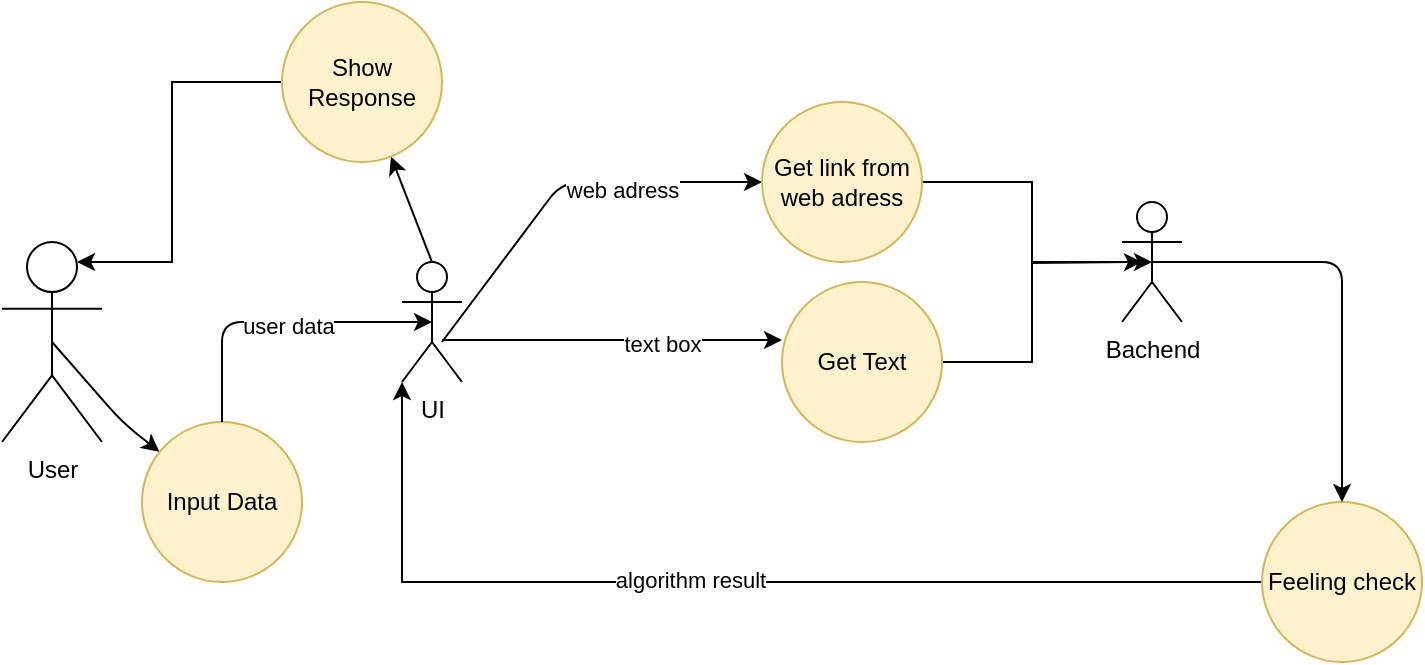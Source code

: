 <mxfile version="13.10.4" type="device"><diagram id="qJ8L3UYcrzf-ik0qKOXo" name="Page-1"><mxGraphModel dx="1038" dy="547" grid="1" gridSize="10" guides="1" tooltips="1" connect="1" arrows="1" fold="1" page="1" pageScale="1" pageWidth="850" pageHeight="1100" math="0" shadow="0"><root><mxCell id="0"/><mxCell id="1" parent="0"/><mxCell id="SlqSHjWJwvGSP_j0OW0c-1" value="User" style="shape=umlActor;verticalLabelPosition=bottom;verticalAlign=top;html=1;outlineConnect=0;" vertex="1" parent="1"><mxGeometry x="10" y="200" width="50" height="100" as="geometry"/></mxCell><mxCell id="SlqSHjWJwvGSP_j0OW0c-7" style="edgeStyle=orthogonalEdgeStyle;rounded=0;orthogonalLoop=1;jettySize=auto;html=1;" edge="1" parent="1"><mxGeometry relative="1" as="geometry"><mxPoint x="400" y="249" as="targetPoint"/><mxPoint x="230" y="249" as="sourcePoint"/><Array as="points"><mxPoint x="320" y="249"/><mxPoint x="320" y="249"/></Array></mxGeometry></mxCell><mxCell id="SlqSHjWJwvGSP_j0OW0c-17" value="text box" style="edgeLabel;html=1;align=center;verticalAlign=middle;resizable=0;points=[];" vertex="1" connectable="0" parent="SlqSHjWJwvGSP_j0OW0c-7"><mxGeometry x="0.294" y="-2" relative="1" as="geometry"><mxPoint as="offset"/></mxGeometry></mxCell><mxCell id="SlqSHjWJwvGSP_j0OW0c-6" value="" style="endArrow=classic;html=1;exitX=1;exitY=0.5;exitDx=0;exitDy=0;" edge="1" parent="1"><mxGeometry width="50" height="50" relative="1" as="geometry"><mxPoint x="230" y="250" as="sourcePoint"/><mxPoint x="390" y="170" as="targetPoint"/><Array as="points"><mxPoint x="290" y="170"/></Array></mxGeometry></mxCell><mxCell id="SlqSHjWJwvGSP_j0OW0c-16" value="web adress" style="edgeLabel;html=1;align=center;verticalAlign=middle;resizable=0;points=[];" vertex="1" connectable="0" parent="SlqSHjWJwvGSP_j0OW0c-6"><mxGeometry x="0.3" y="-4" relative="1" as="geometry"><mxPoint as="offset"/></mxGeometry></mxCell><mxCell id="SlqSHjWJwvGSP_j0OW0c-20" style="edgeStyle=orthogonalEdgeStyle;rounded=0;orthogonalLoop=1;jettySize=auto;html=1;exitX=1;exitY=0.5;exitDx=0;exitDy=0;entryX=0.5;entryY=0.5;entryDx=0;entryDy=0;entryPerimeter=0;" edge="1" parent="1" source="SlqSHjWJwvGSP_j0OW0c-8" target="SlqSHjWJwvGSP_j0OW0c-15"><mxGeometry relative="1" as="geometry"/></mxCell><mxCell id="SlqSHjWJwvGSP_j0OW0c-8" value="Get Text" style="ellipse;whiteSpace=wrap;html=1;aspect=fixed;fillColor=#fff2cc;strokeColor=#d6b656;" vertex="1" parent="1"><mxGeometry x="400" y="220" width="80" height="80" as="geometry"/></mxCell><mxCell id="SlqSHjWJwvGSP_j0OW0c-19" style="edgeStyle=orthogonalEdgeStyle;rounded=0;orthogonalLoop=1;jettySize=auto;html=1;exitX=1;exitY=0.5;exitDx=0;exitDy=0;" edge="1" parent="1" source="SlqSHjWJwvGSP_j0OW0c-9"><mxGeometry relative="1" as="geometry"><mxPoint x="580" y="210" as="targetPoint"/></mxGeometry></mxCell><mxCell id="SlqSHjWJwvGSP_j0OW0c-9" value="Get link from web adress" style="ellipse;whiteSpace=wrap;html=1;aspect=fixed;fillColor=#fff2cc;strokeColor=#d6b656;" vertex="1" parent="1"><mxGeometry x="390" y="130" width="80" height="80" as="geometry"/></mxCell><mxCell id="SlqSHjWJwvGSP_j0OW0c-13" value="UI" style="shape=umlActor;verticalLabelPosition=bottom;verticalAlign=top;html=1;outlineConnect=0;" vertex="1" parent="1"><mxGeometry x="210" y="210" width="30" height="60" as="geometry"/></mxCell><mxCell id="SlqSHjWJwvGSP_j0OW0c-15" value="Bachend" style="shape=umlActor;verticalLabelPosition=bottom;verticalAlign=top;html=1;outlineConnect=0;" vertex="1" parent="1"><mxGeometry x="570" y="180" width="30" height="60" as="geometry"/></mxCell><mxCell id="SlqSHjWJwvGSP_j0OW0c-23" style="edgeStyle=orthogonalEdgeStyle;rounded=0;orthogonalLoop=1;jettySize=auto;html=1;entryX=0;entryY=1;entryDx=0;entryDy=0;entryPerimeter=0;" edge="1" parent="1" source="SlqSHjWJwvGSP_j0OW0c-21" target="SlqSHjWJwvGSP_j0OW0c-13"><mxGeometry relative="1" as="geometry"/></mxCell><mxCell id="SlqSHjWJwvGSP_j0OW0c-26" value="algorithm result" style="edgeLabel;html=1;align=center;verticalAlign=middle;resizable=0;points=[];" vertex="1" connectable="0" parent="SlqSHjWJwvGSP_j0OW0c-23"><mxGeometry x="0.08" y="-1" relative="1" as="geometry"><mxPoint as="offset"/></mxGeometry></mxCell><mxCell id="SlqSHjWJwvGSP_j0OW0c-21" value="Feeling check" style="ellipse;whiteSpace=wrap;html=1;aspect=fixed;fillColor=#fff2cc;strokeColor=#d6b656;" vertex="1" parent="1"><mxGeometry x="640" y="330" width="80" height="80" as="geometry"/></mxCell><mxCell id="SlqSHjWJwvGSP_j0OW0c-22" value="" style="endArrow=classic;html=1;exitX=0.5;exitY=0.5;exitDx=0;exitDy=0;exitPerimeter=0;entryX=0.5;entryY=0;entryDx=0;entryDy=0;" edge="1" parent="1" source="SlqSHjWJwvGSP_j0OW0c-15" target="SlqSHjWJwvGSP_j0OW0c-21"><mxGeometry width="50" height="50" relative="1" as="geometry"><mxPoint x="640" y="310" as="sourcePoint"/><mxPoint x="690" y="260" as="targetPoint"/><Array as="points"><mxPoint x="680" y="210"/></Array></mxGeometry></mxCell><mxCell id="SlqSHjWJwvGSP_j0OW0c-24" value="" style="endArrow=classic;html=1;exitX=0.5;exitY=0;exitDx=0;exitDy=0;exitPerimeter=0;" edge="1" parent="1" source="SlqSHjWJwvGSP_j0OW0c-13" target="SlqSHjWJwvGSP_j0OW0c-25"><mxGeometry width="50" height="50" relative="1" as="geometry"><mxPoint x="420" y="310" as="sourcePoint"/><mxPoint x="190" y="140" as="targetPoint"/></mxGeometry></mxCell><mxCell id="SlqSHjWJwvGSP_j0OW0c-27" style="edgeStyle=orthogonalEdgeStyle;rounded=0;orthogonalLoop=1;jettySize=auto;html=1;exitX=0;exitY=0.5;exitDx=0;exitDy=0;entryX=0.75;entryY=0.1;entryDx=0;entryDy=0;entryPerimeter=0;" edge="1" parent="1" source="SlqSHjWJwvGSP_j0OW0c-25" target="SlqSHjWJwvGSP_j0OW0c-1"><mxGeometry relative="1" as="geometry"><Array as="points"><mxPoint x="95" y="120"/><mxPoint x="95" y="210"/></Array></mxGeometry></mxCell><mxCell id="SlqSHjWJwvGSP_j0OW0c-25" value="&lt;div&gt;Show&lt;br&gt;&lt;/div&gt;&lt;div&gt;Response&lt;/div&gt;" style="ellipse;whiteSpace=wrap;html=1;aspect=fixed;fillColor=#fff2cc;strokeColor=#d6b656;" vertex="1" parent="1"><mxGeometry x="150" y="80" width="80" height="80" as="geometry"/></mxCell><mxCell id="SlqSHjWJwvGSP_j0OW0c-28" value="" style="endArrow=classic;html=1;exitX=0.5;exitY=0.5;exitDx=0;exitDy=0;exitPerimeter=0;" edge="1" parent="1" source="SlqSHjWJwvGSP_j0OW0c-1" target="SlqSHjWJwvGSP_j0OW0c-29"><mxGeometry width="50" height="50" relative="1" as="geometry"><mxPoint x="420" y="310" as="sourcePoint"/><mxPoint x="110" y="320" as="targetPoint"/><Array as="points"><mxPoint x="70" y="290"/></Array></mxGeometry></mxCell><mxCell id="SlqSHjWJwvGSP_j0OW0c-29" value="Input Data" style="ellipse;whiteSpace=wrap;html=1;aspect=fixed;fillColor=#fff2cc;strokeColor=#d6b656;" vertex="1" parent="1"><mxGeometry x="80" y="290" width="80" height="80" as="geometry"/></mxCell><mxCell id="SlqSHjWJwvGSP_j0OW0c-32" value="" style="endArrow=classic;html=1;exitX=0.5;exitY=0;exitDx=0;exitDy=0;entryX=0.5;entryY=0.5;entryDx=0;entryDy=0;entryPerimeter=0;" edge="1" parent="1" source="SlqSHjWJwvGSP_j0OW0c-29" target="SlqSHjWJwvGSP_j0OW0c-13"><mxGeometry width="50" height="50" relative="1" as="geometry"><mxPoint x="360" y="310" as="sourcePoint"/><mxPoint x="410" y="260" as="targetPoint"/><Array as="points"><mxPoint x="120" y="240"/></Array></mxGeometry></mxCell><mxCell id="SlqSHjWJwvGSP_j0OW0c-33" value="user data" style="edgeLabel;html=1;align=center;verticalAlign=middle;resizable=0;points=[];" vertex="1" connectable="0" parent="SlqSHjWJwvGSP_j0OW0c-32"><mxGeometry x="0.071" y="-2" relative="1" as="geometry"><mxPoint as="offset"/></mxGeometry></mxCell></root></mxGraphModel></diagram></mxfile>